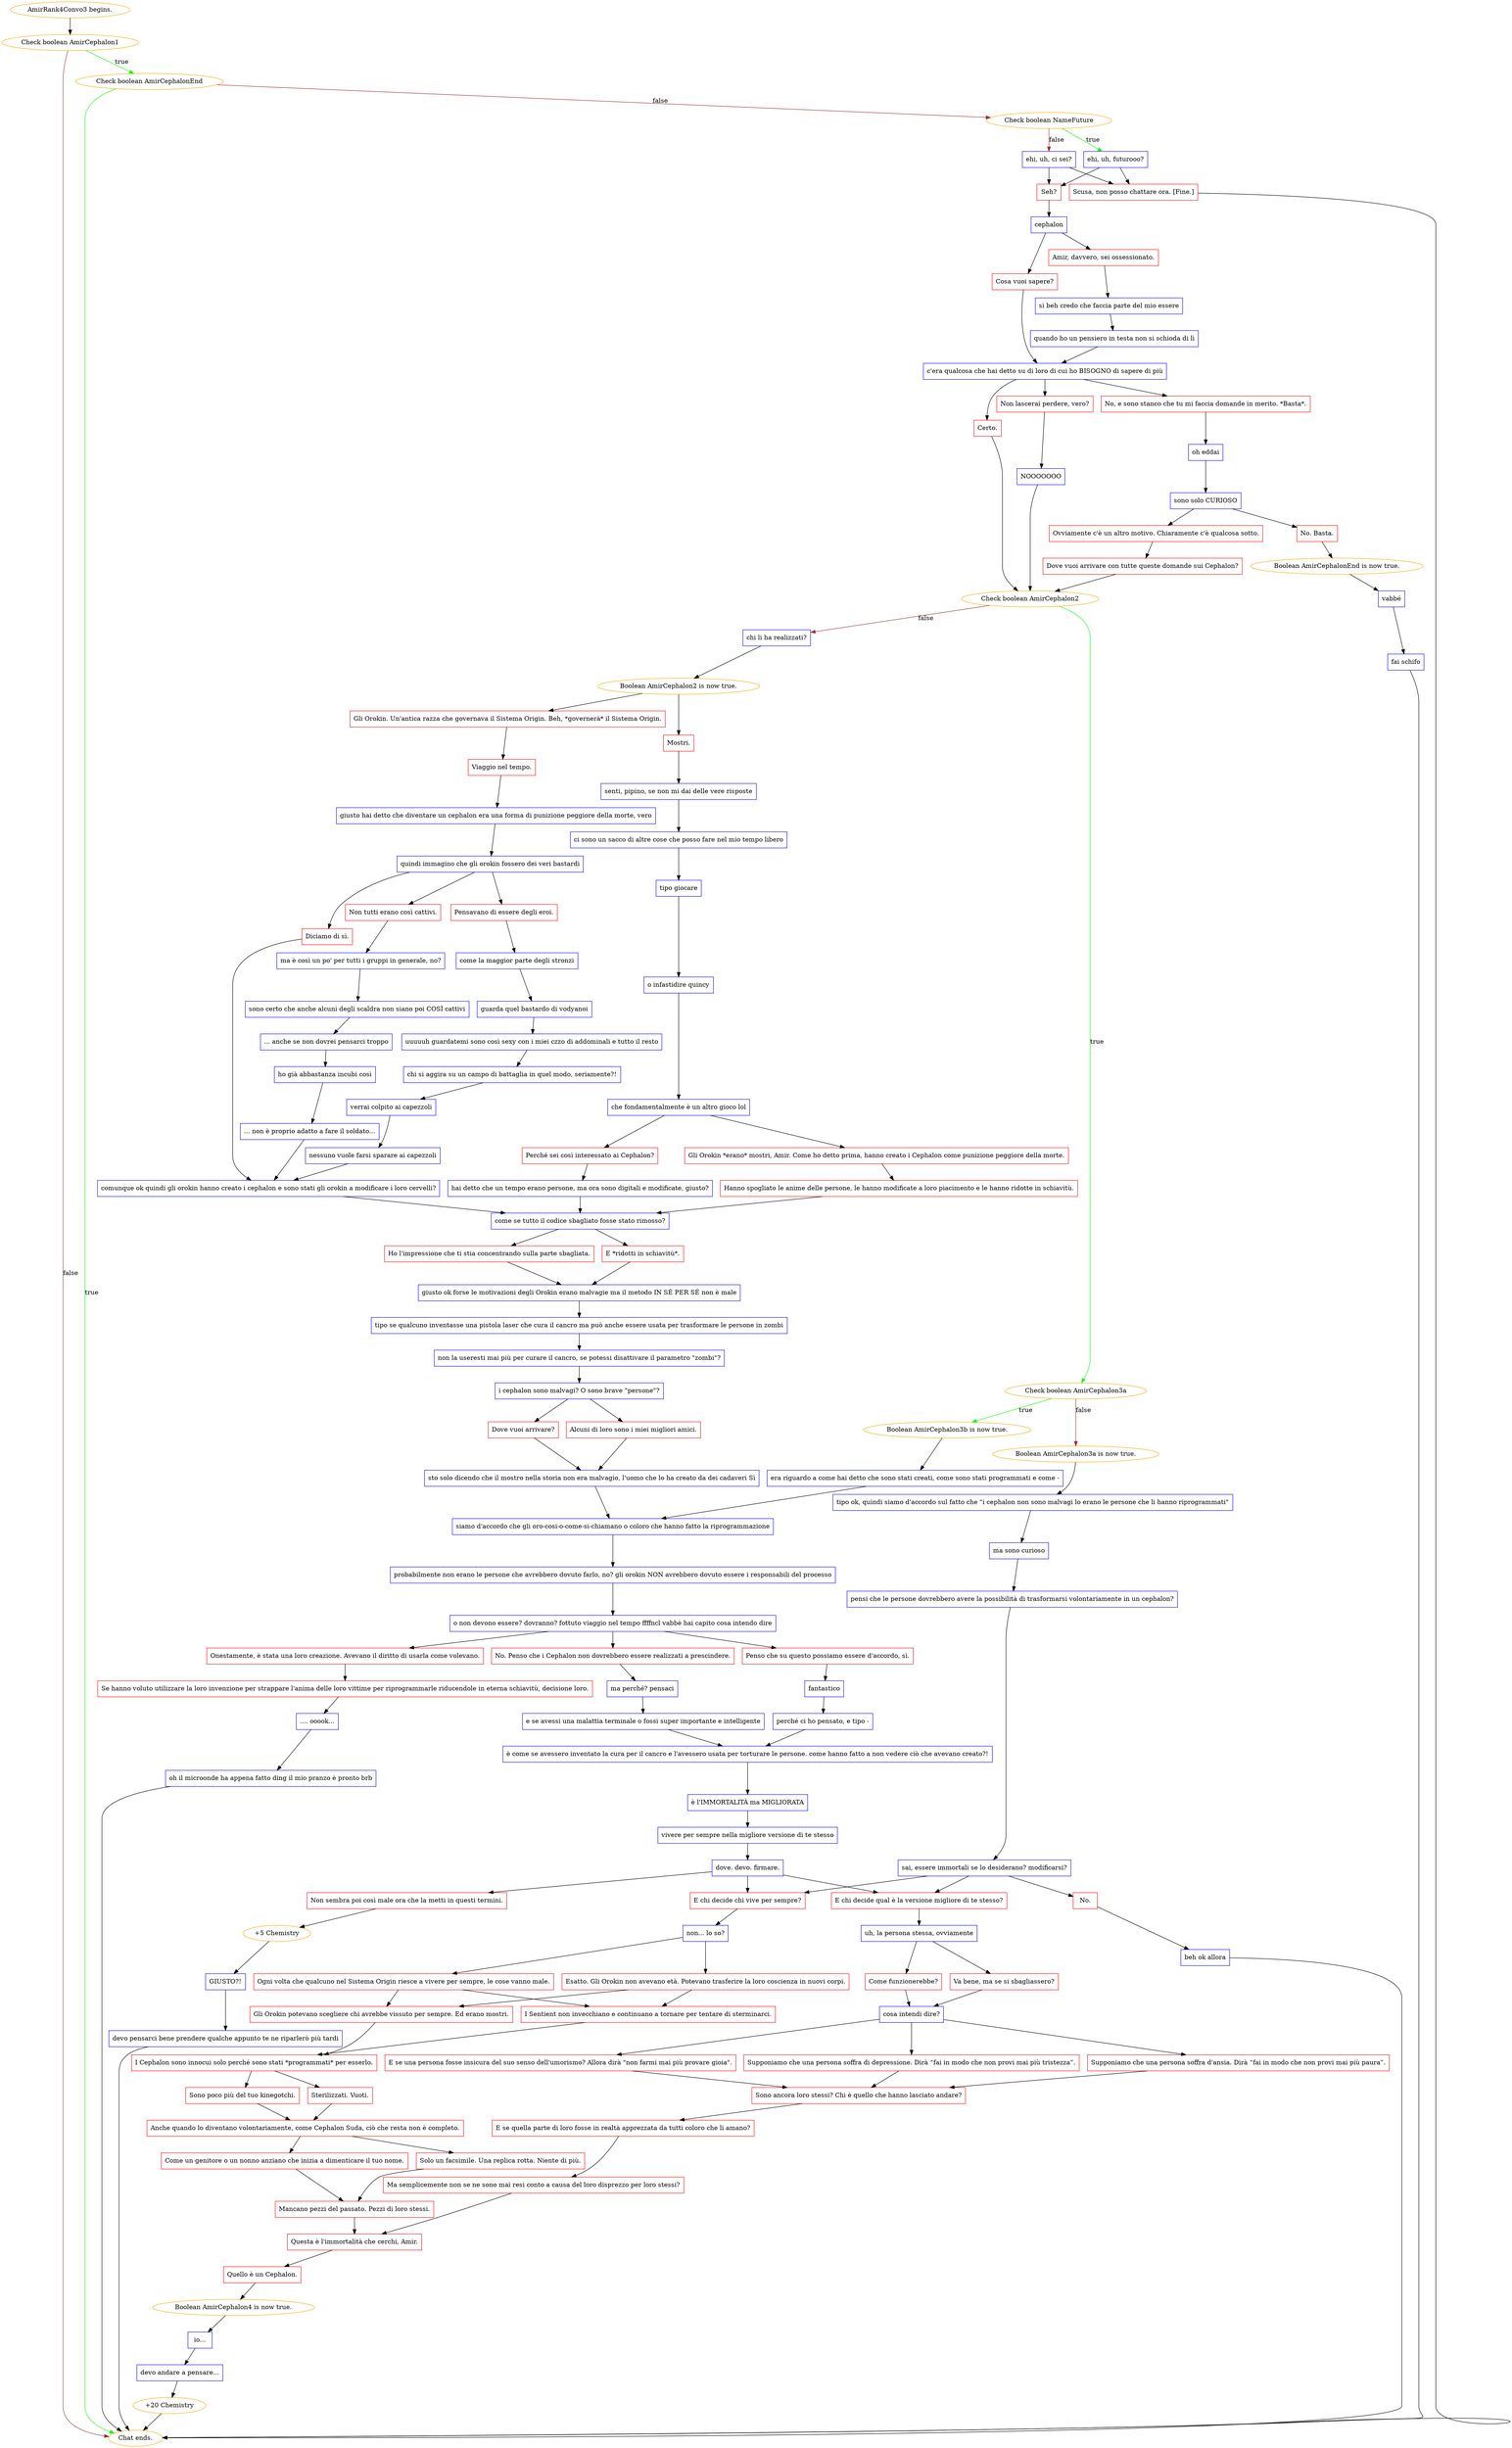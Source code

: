 digraph {
	"AmirRank4Convo3 begins." [color=orange];
		"AmirRank4Convo3 begins." -> j747002053;
	j747002053 [label="Check boolean AmirCephalon1",color=orange];
		j747002053 -> j2408014542 [label=true,color=green];
		j747002053 -> "Chat ends." [label=false,color=brown];
	j2408014542 [label="Check boolean AmirCephalonEnd",color=orange];
		j2408014542 -> "Chat ends." [label=true,color=green];
		j2408014542 -> j3805979731 [label=false,color=brown];
	"Chat ends." [color=orange];
	j3805979731 [label="Check boolean NameFuture",color=orange];
		j3805979731 -> j1302693699 [label=true,color=green];
		j3805979731 -> j515432208 [label=false,color=brown];
	j1302693699 [label="ehi, uh, futurooo?",shape=box,color=blue];
		j1302693699 -> j4115862577;
		j1302693699 -> j3776608261;
	j515432208 [label="ehi, uh, ci sei?",shape=box,color=blue];
		j515432208 -> j4115862577;
		j515432208 -> j3776608261;
	j4115862577 [label="Seh?",shape=box,color=red];
		j4115862577 -> j4281987070;
	j3776608261 [label="Scusa, non posso chattare ora. [Fine.]",shape=box,color=red];
		j3776608261 -> "Chat ends.";
	j4281987070 [label="cephalon",shape=box,color=blue];
		j4281987070 -> j3825505305;
		j4281987070 -> j2904868180;
	j3825505305 [label="Amir, davvero, sei ossessionato.",shape=box,color=red];
		j3825505305 -> j2032580693;
	j2904868180 [label="Cosa vuoi sapere?",shape=box,color=red];
		j2904868180 -> j2085936682;
	j2032580693 [label="sì beh credo che faccia parte del mio essere",shape=box,color=blue];
		j2032580693 -> j842395850;
	j2085936682 [label="c'era qualcosa che hai detto su di loro di cui ho BISOGNO di sapere di più",shape=box,color=blue];
		j2085936682 -> j1010258317;
		j2085936682 -> j246166329;
		j2085936682 -> j763237877;
	j842395850 [label="quando ho un pensiero in testa non si schioda di lì",shape=box,color=blue];
		j842395850 -> j2085936682;
	j1010258317 [label="No, e sono stanco che tu mi faccia domande in merito. *Basta*.",shape=box,color=red];
		j1010258317 -> j1713199506;
	j246166329 [label="Non lascerai perdere, vero?",shape=box,color=red];
		j246166329 -> j987749656;
	j763237877 [label="Certo.",shape=box,color=red];
		j763237877 -> j3578359325;
	j1713199506 [label="oh eddai",shape=box,color=blue];
		j1713199506 -> j2872049297;
	j987749656 [label="NOOOOOOO",shape=box,color=blue];
		j987749656 -> j3578359325;
	j3578359325 [label="Check boolean AmirCephalon2",color=orange];
		j3578359325 -> j3029249022 [label=true,color=green];
		j3578359325 -> j968934967 [label=false,color=brown];
	j2872049297 [label="sono solo CURIOSO",shape=box,color=blue];
		j2872049297 -> j1204693099;
		j2872049297 -> j410056650;
	j3029249022 [label="Check boolean AmirCephalon3a",color=orange];
		j3029249022 -> j256253984 [label=true,color=green];
		j3029249022 -> j3925059829 [label=false,color=brown];
	j968934967 [label="chi li ha realizzati?",shape=box,color=blue];
		j968934967 -> j463961025;
	j1204693099 [label="Ovviamente c'è un altro motivo. Chiaramente c'è qualcosa sotto.",shape=box,color=red];
		j1204693099 -> j1426740685;
	j410056650 [label="No. Basta.",shape=box,color=red];
		j410056650 -> j389179199;
	j256253984 [label="Boolean AmirCephalon3b is now true.",color=orange];
		j256253984 -> j909761998;
	j3925059829 [label="Boolean AmirCephalon3a is now true.",color=orange];
		j3925059829 -> j3423607091;
	j463961025 [label="Boolean AmirCephalon2 is now true.",color=orange];
		j463961025 -> j220119168;
		j463961025 -> j3489065004;
	j1426740685 [label="Dove vuoi arrivare con tutte queste domande sui Cephalon?",shape=box,color=red];
		j1426740685 -> j3578359325;
	j389179199 [label="Boolean AmirCephalonEnd is now true.",color=orange];
		j389179199 -> j4210009522;
	j909761998 [label="era riguardo a come hai detto che sono stati creati, come sono stati programmati e come -",shape=box,color=blue];
		j909761998 -> j2993465249;
	j3423607091 [label="tipo ok, quindi siamo d'accordo sul fatto che \"i cephalon non sono malvagi lo erano le persone che li hanno riprogrammati\"",shape=box,color=blue];
		j3423607091 -> j2526021184;
	j220119168 [label="Mostri.",shape=box,color=red];
		j220119168 -> j3577848536;
	j3489065004 [label="Gli Orokin. Un'antica razza che governava il Sistema Origin. Beh, *governerà* il Sistema Origin.",shape=box,color=red];
		j3489065004 -> j3176805843;
	j4210009522 [label="vabbé",shape=box,color=blue];
		j4210009522 -> j805284942;
	j2993465249 [label="siamo d'accordo che gli oro-cosi-o-come-si-chiamano o coloro che hanno fatto la riprogrammazione",shape=box,color=blue];
		j2993465249 -> j2018117311;
	j2526021184 [label="ma sono curioso",shape=box,color=blue];
		j2526021184 -> j1590577320;
	j3577848536 [label="senti, pipino, se non mi dai delle vere risposte",shape=box,color=blue];
		j3577848536 -> j4294552771;
	j3176805843 [label="Viaggio nel tempo.",shape=box,color=red];
		j3176805843 -> j1169836843;
	j805284942 [label="fai schifo",shape=box,color=blue];
		j805284942 -> "Chat ends.";
	j2018117311 [label="probabilmente non erano le persone che avrebbero dovuto farlo, no? gli orokin NON avrebbero dovuto essere i responsabili del processo",shape=box,color=blue];
		j2018117311 -> j2291866469;
	j1590577320 [label="pensi che le persone dovrebbero avere la possibilità di trasformarsi volontariamente in un cephalon?",shape=box,color=blue];
		j1590577320 -> j1277576956;
	j4294552771 [label="ci sono un sacco di altre cose che posso fare nel mio tempo libero",shape=box,color=blue];
		j4294552771 -> j1088683733;
	j1169836843 [label="giusto hai detto che diventare un cephalon era una forma di punizione peggiore della morte, vero",shape=box,color=blue];
		j1169836843 -> j1232181780;
	j2291866469 [label="o non devono essere? dovranno? fottuto viaggio nel tempo ffffncl vabbè hai capito cosa intendo dire",shape=box,color=blue];
		j2291866469 -> j2038263681;
		j2291866469 -> j596202021;
		j2291866469 -> j1282743075;
	j1277576956 [label="sai, essere immortali se lo desiderano? modificarsi?",shape=box,color=blue];
		j1277576956 -> j2696220297;
		j1277576956 -> j1916357154;
		j1277576956 -> j2047320645;
	j1088683733 [label="tipo giocare",shape=box,color=blue];
		j1088683733 -> j1359189544;
	j1232181780 [label="quindi immagino che gli orokin fossero dei veri bastardi",shape=box,color=blue];
		j1232181780 -> j4233788410;
		j1232181780 -> j104366127;
		j1232181780 -> j2665515334;
	j2038263681 [label="Penso che su questo possiamo essere d'accordo, sì.",shape=box,color=red];
		j2038263681 -> j362594863;
	j596202021 [label="No. Penso che i Cephalon non dovrebbero essere realizzati a prescindere.",shape=box,color=red];
		j596202021 -> j979003742;
	j1282743075 [label="Onestamente, è stata una loro creazione. Avevano il diritto di usarla come volevano.",shape=box,color=red];
		j1282743075 -> j1755984915;
	j2696220297 [label="E chi decide qual è la versione migliore di te stesso?",shape=box,color=red];
		j2696220297 -> j1041671951;
	j1916357154 [label="E chi decide chi vive per sempre?",shape=box,color=red];
		j1916357154 -> j3302457904;
	j2047320645 [label="No.",shape=box,color=red];
		j2047320645 -> j741999558;
	j1359189544 [label="o infastidire quincy",shape=box,color=blue];
		j1359189544 -> j708682149;
	j4233788410 [label="Diciamo di sì.",shape=box,color=red];
		j4233788410 -> j2070084224;
	j104366127 [label="Non tutti erano così cattivi.",shape=box,color=red];
		j104366127 -> j1781498405;
	j2665515334 [label="Pensavano di essere degli eroi.",shape=box,color=red];
		j2665515334 -> j2717386080;
	j362594863 [label="fantastico",shape=box,color=blue];
		j362594863 -> j3800121896;
	j979003742 [label="ma perché? pensaci",shape=box,color=blue];
		j979003742 -> j3981213784;
	j1755984915 [label="Se hanno voluto utilizzare la loro invenzione per strappare l'anima delle loro vittime per riprogrammarle riducendole in eterna schiavitù, decisione loro.",shape=box,color=red];
		j1755984915 -> j2734981094;
	j1041671951 [label="uh, la persona stessa, ovviamente",shape=box,color=blue];
		j1041671951 -> j2492059342;
		j1041671951 -> j2104857527;
	j3302457904 [label="non... lo so?",shape=box,color=blue];
		j3302457904 -> j2887153907;
		j3302457904 -> j3663620640;
	j741999558 [label="beh ok allora",shape=box,color=blue];
		j741999558 -> "Chat ends.";
	j708682149 [label="che fondamentalmente è un altro gioco lol",shape=box,color=blue];
		j708682149 -> j344737300;
		j708682149 -> j1379111033;
	j2070084224 [label="comunque ok quindi gli orokin hanno creato i cephalon e sono stati gli orokin a modificare i loro cervelli?",shape=box,color=blue];
		j2070084224 -> j4167403424;
	j1781498405 [label="ma è così un po' per tutti i gruppi in generale, no?",shape=box,color=blue];
		j1781498405 -> j2253319160;
	j2717386080 [label="come la maggior parte degli stronzi",shape=box,color=blue];
		j2717386080 -> j1028107068;
	j3800121896 [label="perché ci ho pensato, e tipo -",shape=box,color=blue];
		j3800121896 -> j120127119;
	j3981213784 [label="e se avessi una malattia terminale o fossi super importante e intelligente",shape=box,color=blue];
		j3981213784 -> j120127119;
	j2734981094 [label=".... ooook...",shape=box,color=blue];
		j2734981094 -> j1709512209;
	j2492059342 [label="Va bene, ma se si sbagliassero?",shape=box,color=red];
		j2492059342 -> j1493382628;
	j2104857527 [label="Come funzionerebbe?",shape=box,color=red];
		j2104857527 -> j1493382628;
	j2887153907 [label="Esatto. Gli Orokin non avevano età. Potevano trasferire la loro coscienza in nuovi corpi.",shape=box,color=red];
		j2887153907 -> j1290503889;
		j2887153907 -> j3752730833;
	j3663620640 [label="Ogni volta che qualcuno nel Sistema Origin riesce a vivere per sempre, le cose vanno male.",shape=box,color=red];
		j3663620640 -> j3752730833;
		j3663620640 -> j1290503889;
	j344737300 [label="Perché sei così interessato ai Cephalon?",shape=box,color=red];
		j344737300 -> j387248572;
	j1379111033 [label="Gli Orokin *erano* mostri, Amir. Come ho detto prima, hanno creato i Cephalon come punizione peggiore della morte.",shape=box,color=red];
		j1379111033 -> j2147646029;
	j4167403424 [label="come se tutto il codice sbagliato fosse stato rimosso?",shape=box,color=blue];
		j4167403424 -> j3378004675;
		j4167403424 -> j1875742929;
	j2253319160 [label="sono certo che anche alcuni degli scaldra non siano poi COSÌ cattivi",shape=box,color=blue];
		j2253319160 -> j2892040988;
	j1028107068 [label="guarda quel bastardo di vodyanoi",shape=box,color=blue];
		j1028107068 -> j96628461;
	j120127119 [label="è come se avessero inventato la cura per il cancro e l'avessero usata per torturare le persone. come hanno fatto a non vedere ciò che avevano creato?!",shape=box,color=blue];
		j120127119 -> j2735524622;
	j1709512209 [label="oh il microonde ha appena fatto ding il mio pranzo è pronto brb",shape=box,color=blue];
		j1709512209 -> "Chat ends.";
	j1493382628 [label="cosa intendi dire?",shape=box,color=blue];
		j1493382628 -> j1191392242;
		j1493382628 -> j1525568036;
		j1493382628 -> j4215247326;
	j1290503889 [label="Gli Orokin potevano scegliere chi avrebbe vissuto per sempre. Ed erano mostri.",shape=box,color=red];
		j1290503889 -> j3335315344;
	j3752730833 [label="I Sentient non invecchiano e continuano a tornare per tentare di sterminarci.",shape=box,color=red];
		j3752730833 -> j3335315344;
	j387248572 [label="hai detto che un tempo erano persone, ma ora sono digitali e modificate, giusto?",shape=box,color=blue];
		j387248572 -> j4167403424;
	j2147646029 [label="Hanno spogliato le anime delle persone, le hanno modificate a loro piacimento e le hanno ridotte in schiavitù.",shape=box,color=red];
		j2147646029 -> j4167403424;
	j3378004675 [label="Ho l'impressione che ti stia concentrando sulla parte sbagliata.",shape=box,color=red];
		j3378004675 -> j2683185643;
	j1875742929 [label="E *ridotti in schiavitù*.",shape=box,color=red];
		j1875742929 -> j2683185643;
	j2892040988 [label="... anche se non dovrei pensarci troppo",shape=box,color=blue];
		j2892040988 -> j237647448;
	j96628461 [label="uuuuuh guardatemi sono così sexy con i miei czzo di addominali e tutto il resto",shape=box,color=blue];
		j96628461 -> j1476325563;
	j2735524622 [label="è l'IMMORTALITÀ ma MIGLIORATA",shape=box,color=blue];
		j2735524622 -> j1004554534;
	j1191392242 [label="Supponiamo che una persona soffra di depressione. Dirà “fai in modo che non provi mai più tristezza”.",shape=box,color=red];
		j1191392242 -> j129445792;
	j1525568036 [label="Supponiamo che una persona soffra d'ansia. Dirà “fai in modo che non provi mai più paura”.",shape=box,color=red];
		j1525568036 -> j129445792;
	j4215247326 [label="E se una persona fosse insicura del suo senso dell'umorismo? Allora dirà \"non farmi mai più provare gioia\".",shape=box,color=red];
		j4215247326 -> j129445792;
	j3335315344 [label="I Cephalon sono innocui solo perché sono stati *programmati* per esserlo.",shape=box,color=red];
		j3335315344 -> j3524625267;
		j3335315344 -> j2691921300;
	j2683185643 [label="giusto ok forse le motivazioni degli Orokin erano malvagie ma il metodo IN SÉ PER SÉ non è male",shape=box,color=blue];
		j2683185643 -> j2456061723;
	j237647448 [label="ho già abbastanza incubi così",shape=box,color=blue];
		j237647448 -> j2365767523;
	j1476325563 [label="chi si aggira su un campo di battaglia in quel modo, seriamente?!",shape=box,color=blue];
		j1476325563 -> j1181982713;
	j1004554534 [label="vivere per sempre nella migliore versione di te stesso",shape=box,color=blue];
		j1004554534 -> j3416341190;
	j129445792 [label="Sono ancora loro stessi? Chi è quello che hanno lasciato andare?",shape=box,color=red];
		j129445792 -> j836383945;
	j3524625267 [label="Sterilizzati. Vuoti.",shape=box,color=red];
		j3524625267 -> j977057851;
	j2691921300 [label="Sono poco più del tuo kinegotchi.",shape=box,color=red];
		j2691921300 -> j977057851;
	j2456061723 [label="tipo se qualcuno inventasse una pistola laser che cura il cancro ma può anche essere usata per trasformare le persone in zombi",shape=box,color=blue];
		j2456061723 -> j1565610578;
	j2365767523 [label="... non è proprio adatto a fare il soldato...",shape=box,color=blue];
		j2365767523 -> j2070084224;
	j1181982713 [label="verrai colpito ai capezzoli",shape=box,color=blue];
		j1181982713 -> j1346284048;
	j3416341190 [label="dove. devo. firmare.",shape=box,color=blue];
		j3416341190 -> j4018385837;
		j3416341190 -> j2696220297;
		j3416341190 -> j1916357154;
	j836383945 [label="E se quella parte di loro fosse in realtà apprezzata da tutti coloro che li amano?",shape=box,color=red];
		j836383945 -> j1584617817;
	j977057851 [label="Anche quando lo diventano volontariamente, come Cephalon Suda, ciò che resta non è completo.",shape=box,color=red];
		j977057851 -> j2434208111;
		j977057851 -> j3879342955;
	j1565610578 [label="non la useresti mai più per curare il cancro, se potessi disattivare il parametro \"zombi\"?",shape=box,color=blue];
		j1565610578 -> j2800631115;
	j1346284048 [label="nessuno vuole farsi sparare ai capezzoli",shape=box,color=blue];
		j1346284048 -> j2070084224;
	j4018385837 [label="Non sembra poi così male ora che la metti in questi termini.",shape=box,color=red];
		j4018385837 -> j740807747;
	j1584617817 [label="Ma semplicemente non se ne sono mai resi conto a causa del loro disprezzo per loro stessi?",shape=box,color=red];
		j1584617817 -> j1287074599;
	j2434208111 [label="Solo un facsimile. Una replica rotta. Niente di più.",shape=box,color=red];
		j2434208111 -> j3703391;
	j3879342955 [label="Come un genitore o un nonno anziano che inizia a dimenticare il tuo nome.",shape=box,color=red];
		j3879342955 -> j3703391;
	j2800631115 [label="i cephalon sono malvagi? O sono brave \"persone\"?",shape=box,color=blue];
		j2800631115 -> j3361572141;
		j2800631115 -> j1074284071;
	j740807747 [label="+5 Chemistry",color=orange];
		j740807747 -> j849831097;
	j1287074599 [label="Questa è l'immortalità che cerchi, Amir.",shape=box,color=red];
		j1287074599 -> j3658025362;
	j3703391 [label="Mancano pezzi del passato. Pezzi di loro stessi.",shape=box,color=red];
		j3703391 -> j1287074599;
	j3361572141 [label="Alcuni di loro sono i miei migliori amici.",shape=box,color=red];
		j3361572141 -> j3534868528;
	j1074284071 [label="Dove vuoi arrivare?",shape=box,color=red];
		j1074284071 -> j3534868528;
	j849831097 [label="GIUSTO?!",shape=box,color=blue];
		j849831097 -> j4102523167;
	j3658025362 [label="Quello è un Cephalon.",shape=box,color=red];
		j3658025362 -> j1101011904;
	j3534868528 [label="sto solo dicendo che il mostro nella storia non era malvagio, l'uomo che lo ha creato da dei cadaveri Sì",shape=box,color=blue];
		j3534868528 -> j2993465249;
	j4102523167 [label="devo pensarci bene prendere qualche appunto te ne riparlerò più tardi",shape=box,color=blue];
		j4102523167 -> "Chat ends.";
	j1101011904 [label="Boolean AmirCephalon4 is now true.",color=orange];
		j1101011904 -> j3912781459;
	j3912781459 [label="io...",shape=box,color=blue];
		j3912781459 -> j1381695266;
	j1381695266 [label="devo andare a pensare...",shape=box,color=blue];
		j1381695266 -> j367054140;
	j367054140 [label="+20 Chemistry",color=orange];
		j367054140 -> "Chat ends.";
}